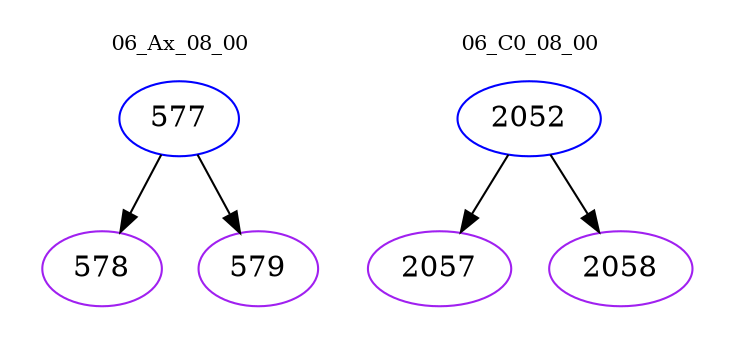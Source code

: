 digraph{
subgraph cluster_0 {
color = white
label = "06_Ax_08_00";
fontsize=10;
T0_577 [label="577", color="blue"]
T0_577 -> T0_578 [color="black"]
T0_578 [label="578", color="purple"]
T0_577 -> T0_579 [color="black"]
T0_579 [label="579", color="purple"]
}
subgraph cluster_1 {
color = white
label = "06_C0_08_00";
fontsize=10;
T1_2052 [label="2052", color="blue"]
T1_2052 -> T1_2057 [color="black"]
T1_2057 [label="2057", color="purple"]
T1_2052 -> T1_2058 [color="black"]
T1_2058 [label="2058", color="purple"]
}
}
